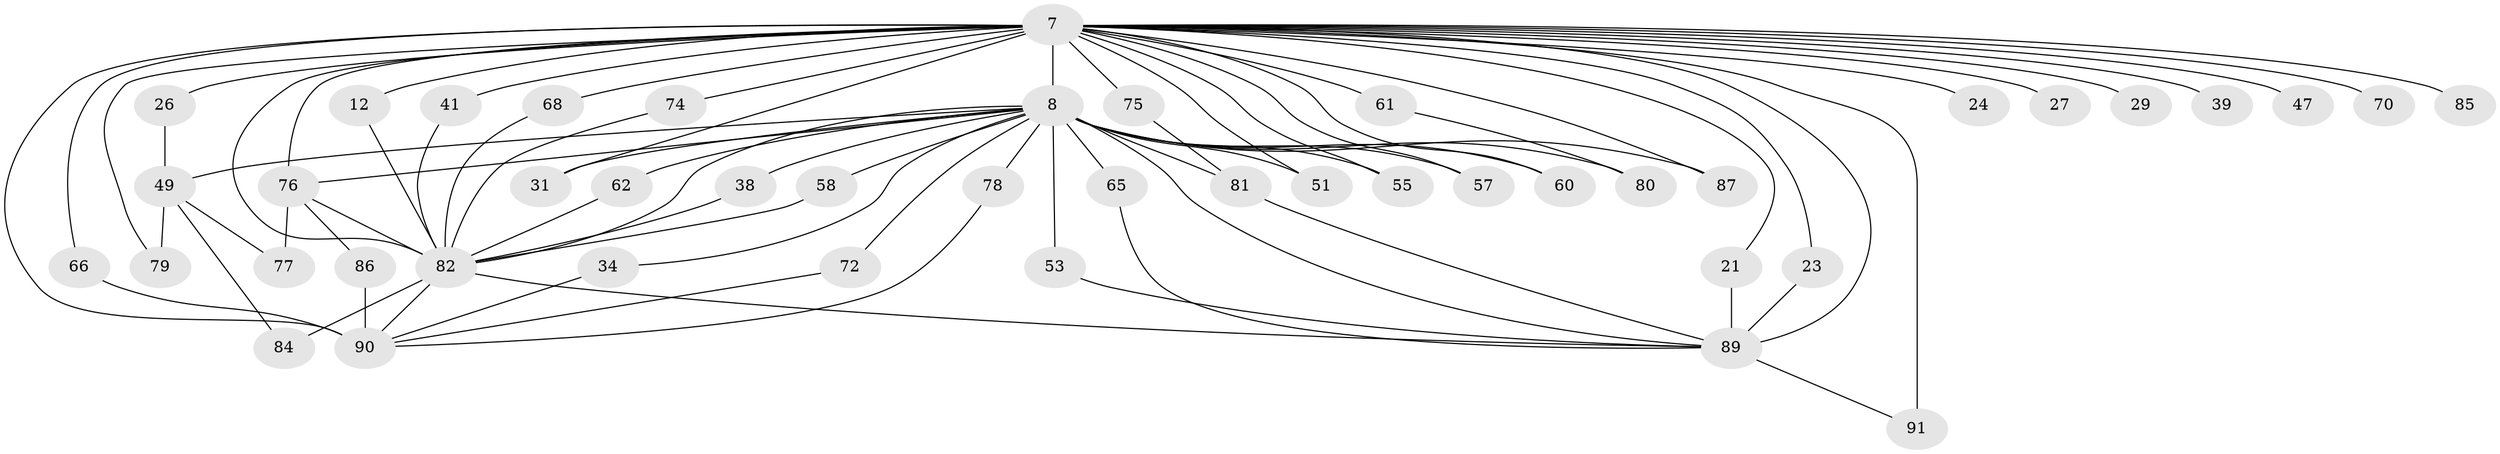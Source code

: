// original degree distribution, {15: 0.03296703296703297, 24: 0.02197802197802198, 20: 0.01098901098901099, 23: 0.01098901098901099, 22: 0.01098901098901099, 28: 0.01098901098901099, 11: 0.01098901098901099, 5: 0.03296703296703297, 2: 0.5934065934065934, 7: 0.01098901098901099, 3: 0.16483516483516483, 6: 0.03296703296703297, 8: 0.01098901098901099, 4: 0.04395604395604396}
// Generated by graph-tools (version 1.1) at 2025/49/03/04/25 21:49:47]
// undirected, 45 vertices, 80 edges
graph export_dot {
graph [start="1"]
  node [color=gray90,style=filled];
  7 [super="+5+6"];
  8 [super="+2"];
  12;
  21;
  23;
  24;
  26;
  27;
  29;
  31;
  34;
  38;
  39;
  41;
  47;
  49 [super="+18+16"];
  51;
  53;
  55;
  57;
  58;
  60;
  61 [super="+50"];
  62;
  65 [super="+30+45"];
  66 [super="+46"];
  68;
  70;
  72;
  74;
  75;
  76 [super="+35+59+36+64+33"];
  77;
  78 [super="+71"];
  79;
  80;
  81 [super="+13+52+20+44"];
  82 [super="+25+42+48+4"];
  84 [super="+67"];
  85;
  86;
  87;
  89 [super="+14+10"];
  90 [super="+43+73+63+69+88"];
  91 [super="+83"];
  7 -- 8 [weight=8];
  7 -- 26;
  7 -- 27 [weight=2];
  7 -- 29 [weight=2];
  7 -- 39 [weight=2];
  7 -- 47 [weight=2];
  7 -- 57;
  7 -- 60;
  7 -- 61 [weight=3];
  7 -- 74;
  7 -- 79;
  7 -- 87;
  7 -- 70 [weight=2];
  7 -- 75;
  7 -- 24;
  7 -- 31;
  7 -- 55;
  7 -- 89 [weight=10];
  7 -- 82 [weight=11];
  7 -- 66;
  7 -- 68;
  7 -- 12;
  7 -- 21;
  7 -- 85;
  7 -- 23;
  7 -- 91 [weight=3];
  7 -- 41;
  7 -- 51;
  7 -- 76 [weight=6];
  7 -- 90 [weight=6];
  8 -- 31;
  8 -- 49 [weight=5];
  8 -- 51;
  8 -- 53;
  8 -- 57;
  8 -- 60;
  8 -- 72;
  8 -- 76 [weight=5];
  8 -- 78 [weight=2];
  8 -- 80;
  8 -- 65 [weight=3];
  8 -- 81 [weight=5];
  8 -- 87;
  8 -- 34;
  8 -- 38;
  8 -- 55;
  8 -- 58;
  8 -- 62;
  8 -- 89 [weight=4];
  8 -- 82 [weight=4];
  12 -- 82;
  21 -- 89;
  23 -- 89;
  26 -- 49;
  34 -- 90;
  38 -- 82;
  41 -- 82;
  49 -- 79;
  49 -- 84;
  49 -- 77;
  53 -- 89;
  58 -- 82;
  61 -- 80;
  62 -- 82;
  65 -- 89;
  66 -- 90 [weight=2];
  68 -- 82;
  72 -- 90;
  74 -- 82;
  75 -- 81;
  76 -- 82;
  76 -- 77;
  76 -- 86;
  78 -- 90;
  81 -- 89;
  82 -- 89 [weight=5];
  82 -- 90 [weight=4];
  82 -- 84 [weight=2];
  86 -- 90;
  89 -- 91;
}
